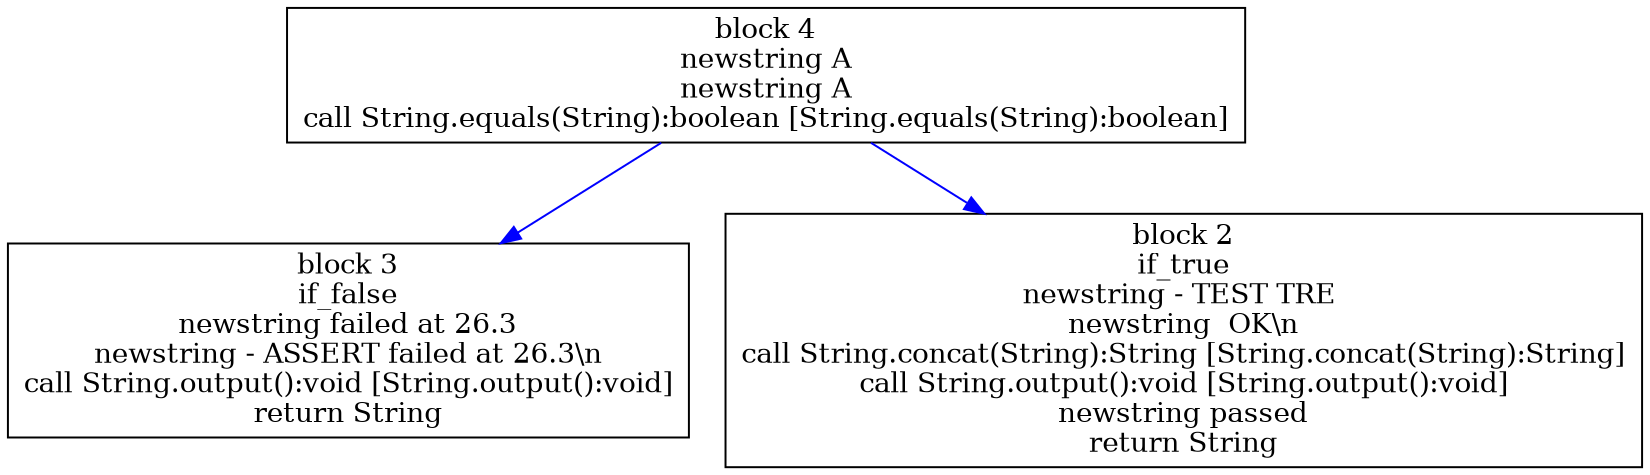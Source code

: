 digraph "Miao.terza=test" {
size = "11,7.5";
codeblock_4 [ shape = box, label = "block 4\nnewstring A\nnewstring A\ncall String.equals(String):boolean [String.equals(String):boolean]"];
codeblock_3 [ shape = box, label = "block 3\nif_false\nnewstring failed at 26.3\nnewstring - ASSERT failed at 26.3\\n\ncall String.output():void [String.output():void]\nreturn String"];
codeblock_4->codeblock_3 [color = blue label = "" fontsize = 8]
codeblock_2 [ shape = box, label = "block 2\nif_true\nnewstring - TEST TRE \nnewstring  OK\\n\ncall String.concat(String):String [String.concat(String):String]\ncall String.output():void [String.output():void]\nnewstring passed\nreturn String"];
codeblock_4->codeblock_2 [color = blue label = "" fontsize = 8]
}